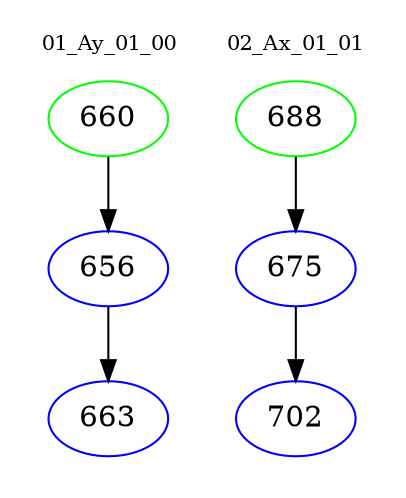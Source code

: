 digraph{
subgraph cluster_0 {
color = white
label = "01_Ay_01_00";
fontsize=10;
T0_660 [label="660", color="green"]
T0_660 -> T0_656 [color="black"]
T0_656 [label="656", color="blue"]
T0_656 -> T0_663 [color="black"]
T0_663 [label="663", color="blue"]
}
subgraph cluster_1 {
color = white
label = "02_Ax_01_01";
fontsize=10;
T1_688 [label="688", color="green"]
T1_688 -> T1_675 [color="black"]
T1_675 [label="675", color="blue"]
T1_675 -> T1_702 [color="black"]
T1_702 [label="702", color="blue"]
}
}
